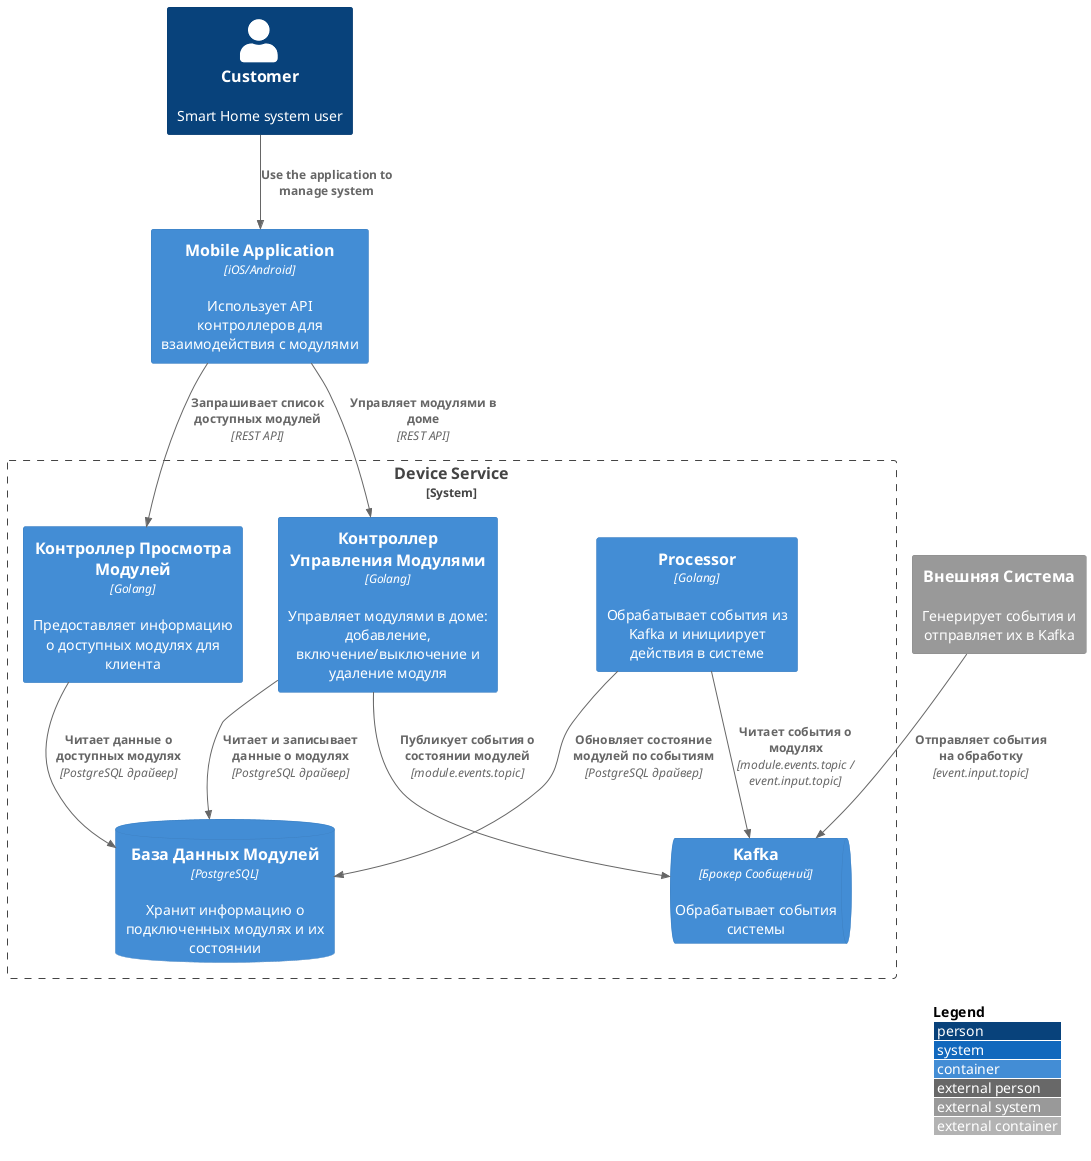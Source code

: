 @startuml
!include <C4/C4_Container>

LAYOUT_WITH_LEGEND()

Person(user, "Customer", "Smart Home system user")
Container(app_client, "Mobile Application", "iOS/Android", "Использует API контроллеров для взаимодействия с модулями")
System_Ext(external_system, "Внешняя Система", "Генерирует события и отправляет их в Kafka")

System_Boundary(b_system, "Device Service") {
    Container(controller_modules_view, "Контроллер Просмотра Модулей", "Golang", "Предоставляет информацию о доступных модулях для клиента")
    Container(controller_module_management, "Контроллер Управления Модулями", "Golang", "Управляет модулями в доме: добавление, включение/выключение и удаление модуля")

    Container(processor, "Processor", "Golang", "Обрабатывает события из Kafka и инициирует действия в системе")

    ContainerDb(modules_db, "База Данных Модулей", "PostgreSQL", "Хранит информацию о подключенных модулях и их состоянии")
    ContainerQueue(kafka_broker, "Kafka", "Брокер Сообщений", "Обрабатывает события системы")
}

Rel(app_client, controller_modules_view, "Запрашивает список доступных модулей", "REST API")
Rel(app_client, controller_module_management, "Управляет модулями в доме", "REST API")

Rel(user, app_client, "Use the application to manage system")
Rel(controller_modules_view, modules_db, "Читает данные о доступных модулях", "PostgreSQL драйвер")
Rel(controller_module_management, modules_db, "Читает и записывает данные о модулях", "PostgreSQL драйвер")
Rel(controller_module_management, kafka_broker, "Публикует события о состоянии модулей", "module.events.topic")
Rel(external_system, kafka_broker, "Отправляет события на обработку", "event.input.topic")
Rel(processor, kafka_broker, "Читает события о модулях", "module.events.topic / event.input.topic")
Rel(processor, modules_db, "Обновляет состояние модулей по событиям", "PostgreSQL драйвер")

@enduml
